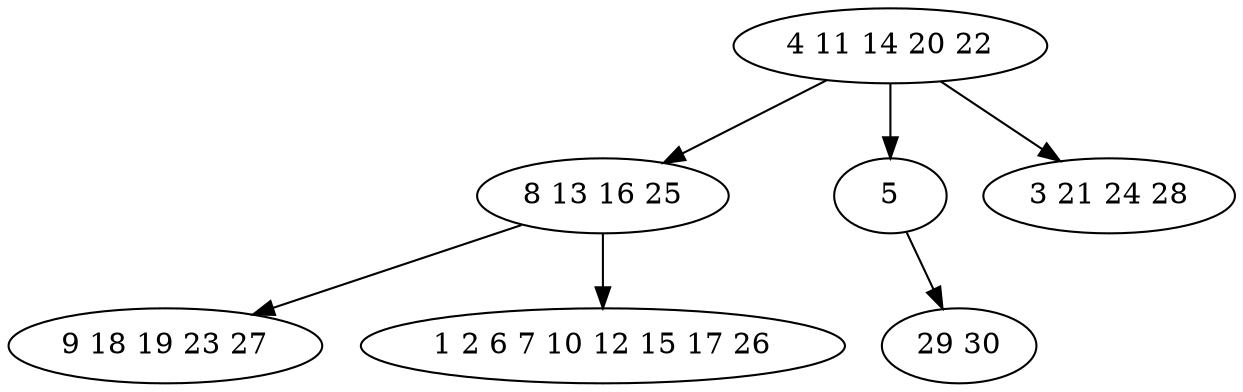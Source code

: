 digraph true_tree {
	"0" -> "1"
	"0" -> "2"
	"0" -> "3"
	"2" -> "4"
	"1" -> "5"
	"1" -> "6"
	"0" [label="4 11 14 20 22"];
	"1" [label="8 13 16 25"];
	"2" [label="5"];
	"3" [label="3 21 24 28"];
	"4" [label="29 30"];
	"5" [label="9 18 19 23 27"];
	"6" [label="1 2 6 7 10 12 15 17 26"];
}
